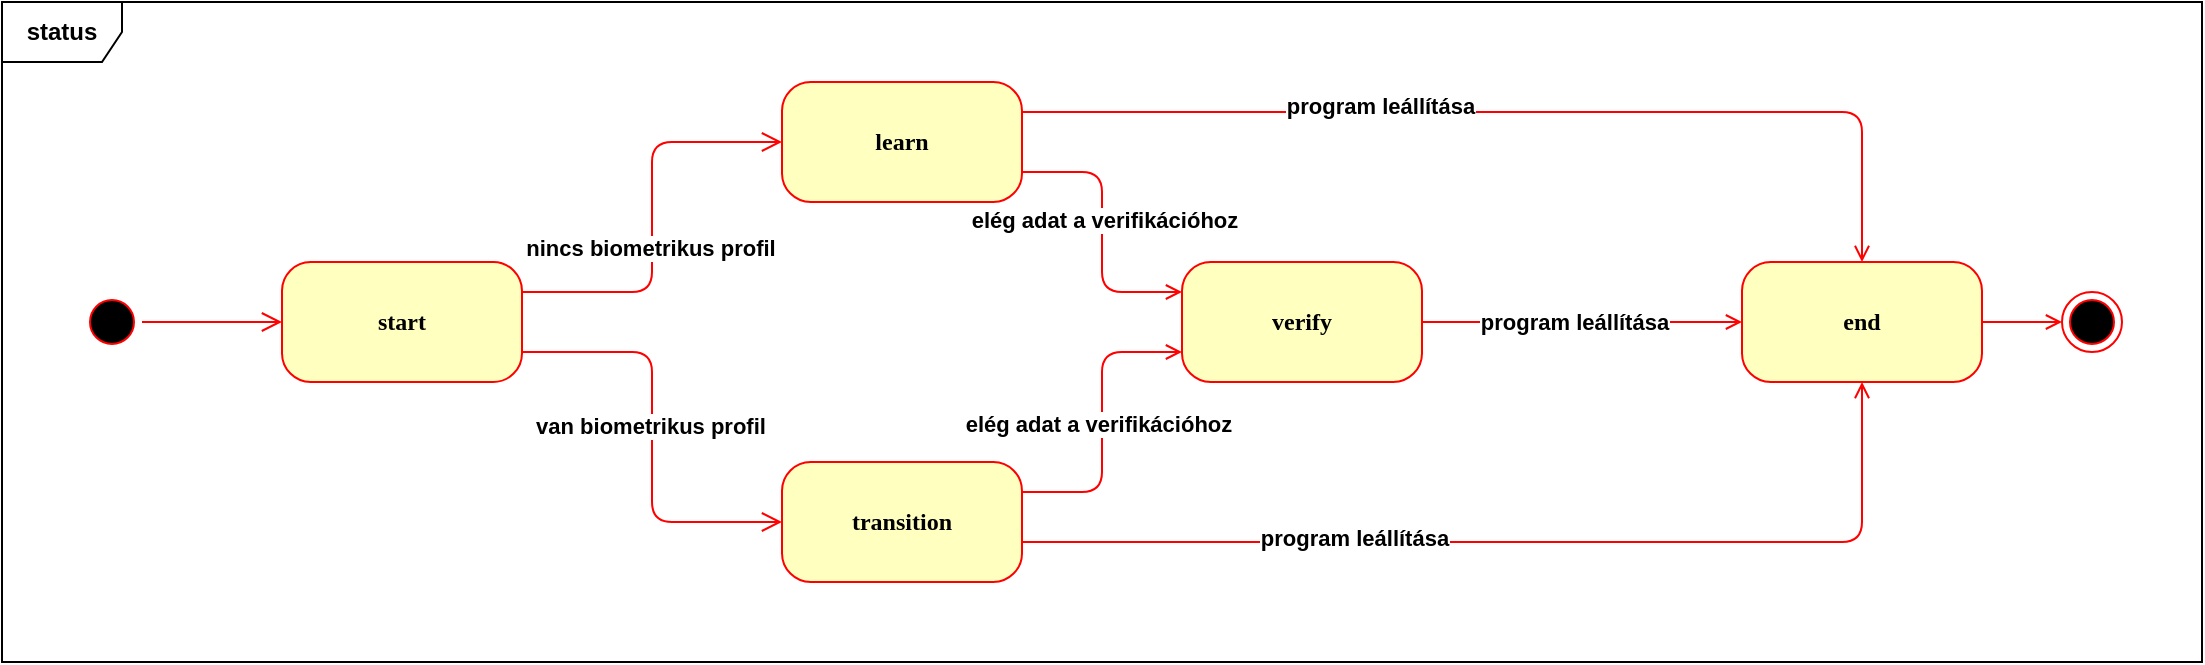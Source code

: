 <mxfile version="20.5.1" type="device"><diagram name="Page-1" id="58cdce13-f638-feb5-8d6f-7d28b1aa9fa0"><mxGraphModel dx="1185" dy="635" grid="1" gridSize="10" guides="1" tooltips="1" connect="1" arrows="1" fold="1" page="1" pageScale="1" pageWidth="1100" pageHeight="850" background="none" math="0" shadow="0"><root><mxCell id="0"/><mxCell id="1" parent="0"/><mxCell id="qIIQuy2UA3lITytWIDyx-5" value="&lt;span&gt;status&lt;/span&gt;" style="shape=umlFrame;whiteSpace=wrap;html=1;fontStyle=1" vertex="1" parent="1"><mxGeometry width="1100" height="330" as="geometry"/></mxCell><mxCell id="qIIQuy2UA3lITytWIDyx-25" value="end" style="rounded=1;whiteSpace=wrap;html=1;arcSize=24;fillColor=#ffffc0;strokeColor=#ff0000;shadow=0;comic=0;labelBackgroundColor=none;fontFamily=Verdana;fontSize=12;fontColor=#000000;align=center;fontStyle=1" vertex="1" parent="1"><mxGeometry x="870" y="130" width="120" height="60" as="geometry"/></mxCell><mxCell id="qIIQuy2UA3lITytWIDyx-6" style="edgeStyle=elbowEdgeStyle;html=1;labelBackgroundColor=none;endArrow=open;endSize=8;strokeColor=#ff0000;fontFamily=Verdana;fontSize=12;align=left;exitX=1;exitY=0.25;exitDx=0;exitDy=0;fontStyle=1" edge="1" parent="1" source="qIIQuy2UA3lITytWIDyx-7" target="qIIQuy2UA3lITytWIDyx-12"><mxGeometry relative="1" as="geometry"/></mxCell><mxCell id="qIIQuy2UA3lITytWIDyx-17" value="nincs biometrikus profil" style="edgeLabel;html=1;align=center;verticalAlign=middle;resizable=0;points=[];fontStyle=1" vertex="1" connectable="0" parent="qIIQuy2UA3lITytWIDyx-6"><mxGeometry x="-0.146" y="1" relative="1" as="geometry"><mxPoint as="offset"/></mxGeometry></mxCell><mxCell id="qIIQuy2UA3lITytWIDyx-7" value="start" style="rounded=1;whiteSpace=wrap;html=1;arcSize=24;fillColor=#ffffc0;strokeColor=#ff0000;shadow=0;comic=0;labelBackgroundColor=none;fontFamily=Verdana;fontSize=12;fontColor=#000000;align=center;fontStyle=1" vertex="1" parent="1"><mxGeometry x="140" y="130" width="120" height="60" as="geometry"/></mxCell><mxCell id="qIIQuy2UA3lITytWIDyx-8" value="" style="ellipse;html=1;shape=endState;fillColor=#000000;strokeColor=#ff0000;rounded=1;shadow=0;comic=0;labelBackgroundColor=none;fontFamily=Verdana;fontSize=12;fontColor=#000000;align=center;fontStyle=1" vertex="1" parent="1"><mxGeometry x="1030" y="145" width="30" height="30" as="geometry"/></mxCell><mxCell id="qIIQuy2UA3lITytWIDyx-9" style="edgeStyle=elbowEdgeStyle;html=1;labelBackgroundColor=none;endArrow=open;endSize=8;strokeColor=#ff0000;fontFamily=Verdana;fontSize=12;align=left;fontStyle=1" edge="1" parent="1" source="qIIQuy2UA3lITytWIDyx-10" target="qIIQuy2UA3lITytWIDyx-7"><mxGeometry relative="1" as="geometry"/></mxCell><mxCell id="qIIQuy2UA3lITytWIDyx-10" value="" style="ellipse;html=1;shape=startState;fillColor=#000000;strokeColor=#ff0000;rounded=1;shadow=0;comic=0;labelBackgroundColor=none;fontFamily=Verdana;fontSize=12;fontColor=#000000;align=center;direction=south;fontStyle=1" vertex="1" parent="1"><mxGeometry x="40" y="145" width="30" height="30" as="geometry"/></mxCell><mxCell id="qIIQuy2UA3lITytWIDyx-23" style="edgeStyle=orthogonalEdgeStyle;rounded=1;orthogonalLoop=1;jettySize=auto;html=1;entryX=0;entryY=0.25;entryDx=0;entryDy=0;strokeColor=#FF0000;endArrow=open;endFill=0;exitX=1;exitY=0.75;exitDx=0;exitDy=0;fontStyle=1" edge="1" parent="1" source="qIIQuy2UA3lITytWIDyx-12" target="qIIQuy2UA3lITytWIDyx-22"><mxGeometry relative="1" as="geometry"/></mxCell><mxCell id="qIIQuy2UA3lITytWIDyx-31" value="elég adat a verifikációhoz" style="edgeLabel;html=1;align=center;verticalAlign=middle;resizable=0;points=[];fontStyle=1" vertex="1" connectable="0" parent="qIIQuy2UA3lITytWIDyx-23"><mxGeometry x="-0.092" y="1" relative="1" as="geometry"><mxPoint as="offset"/></mxGeometry></mxCell><mxCell id="qIIQuy2UA3lITytWIDyx-27" style="edgeStyle=elbowEdgeStyle;rounded=1;orthogonalLoop=1;jettySize=auto;html=1;entryX=0.5;entryY=0;entryDx=0;entryDy=0;strokeColor=#FF0000;endArrow=open;endFill=0;exitX=1;exitY=0.25;exitDx=0;exitDy=0;fontStyle=1" edge="1" parent="1" source="qIIQuy2UA3lITytWIDyx-12" target="qIIQuy2UA3lITytWIDyx-25"><mxGeometry relative="1" as="geometry"><Array as="points"><mxPoint x="930" y="90"/></Array></mxGeometry></mxCell><mxCell id="qIIQuy2UA3lITytWIDyx-32" value="&lt;b&gt;program leállítása&lt;/b&gt;" style="edgeLabel;html=1;align=center;verticalAlign=middle;resizable=0;points=[];" vertex="1" connectable="0" parent="qIIQuy2UA3lITytWIDyx-27"><mxGeometry x="-0.278" y="3" relative="1" as="geometry"><mxPoint as="offset"/></mxGeometry></mxCell><mxCell id="qIIQuy2UA3lITytWIDyx-12" value="learn" style="rounded=1;whiteSpace=wrap;html=1;arcSize=24;fillColor=#ffffc0;strokeColor=#ff0000;shadow=0;comic=0;labelBackgroundColor=none;fontFamily=Verdana;fontSize=12;fontColor=#000000;align=center;fontStyle=1" vertex="1" parent="1"><mxGeometry x="390" y="40" width="120" height="60" as="geometry"/></mxCell><mxCell id="qIIQuy2UA3lITytWIDyx-24" style="rounded=1;orthogonalLoop=1;jettySize=auto;html=1;entryX=0;entryY=0.75;entryDx=0;entryDy=0;strokeColor=#FF0000;endArrow=open;endFill=0;edgeStyle=elbowEdgeStyle;exitX=1;exitY=0.25;exitDx=0;exitDy=0;fontStyle=1" edge="1" parent="1" source="qIIQuy2UA3lITytWIDyx-14" target="qIIQuy2UA3lITytWIDyx-22"><mxGeometry relative="1" as="geometry"/></mxCell><mxCell id="qIIQuy2UA3lITytWIDyx-30" value="elég adat a verifikációhoz" style="edgeLabel;html=1;align=center;verticalAlign=middle;resizable=0;points=[];fontStyle=1" vertex="1" connectable="0" parent="qIIQuy2UA3lITytWIDyx-24"><mxGeometry x="-0.068" y="2" relative="1" as="geometry"><mxPoint y="-4" as="offset"/></mxGeometry></mxCell><mxCell id="qIIQuy2UA3lITytWIDyx-28" style="edgeStyle=elbowEdgeStyle;rounded=1;orthogonalLoop=1;jettySize=auto;html=1;entryX=0.5;entryY=1;entryDx=0;entryDy=0;strokeColor=#FF0000;endArrow=open;endFill=0;fontStyle=1" edge="1" parent="1" source="qIIQuy2UA3lITytWIDyx-14" target="qIIQuy2UA3lITytWIDyx-25"><mxGeometry relative="1" as="geometry"><Array as="points"><mxPoint x="930" y="270"/><mxPoint x="560" y="270"/><mxPoint x="830" y="260"/><mxPoint x="740" y="260"/><mxPoint x="590" y="260"/><mxPoint x="830" y="250"/></Array></mxGeometry></mxCell><mxCell id="qIIQuy2UA3lITytWIDyx-35" value="&lt;b&gt;program leállítása&lt;/b&gt;" style="edgeLabel;html=1;align=center;verticalAlign=middle;resizable=0;points=[];" vertex="1" connectable="0" parent="qIIQuy2UA3lITytWIDyx-28"><mxGeometry x="-0.338" y="2" relative="1" as="geometry"><mxPoint as="offset"/></mxGeometry></mxCell><mxCell id="qIIQuy2UA3lITytWIDyx-14" value="transition" style="rounded=1;whiteSpace=wrap;html=1;arcSize=24;fillColor=#ffffc0;strokeColor=#ff0000;shadow=0;comic=0;labelBackgroundColor=none;fontFamily=Verdana;fontSize=12;fontColor=#000000;align=center;fontStyle=1" vertex="1" parent="1"><mxGeometry x="390" y="230" width="120" height="60" as="geometry"/></mxCell><mxCell id="qIIQuy2UA3lITytWIDyx-15" value="" style="edgeStyle=elbowEdgeStyle;html=1;labelBackgroundColor=none;endArrow=open;endSize=8;strokeColor=#ff0000;fontFamily=Verdana;fontSize=12;align=left;exitX=1;exitY=0.75;exitDx=0;exitDy=0;entryX=0;entryY=0.5;entryDx=0;entryDy=0;fontStyle=1" edge="1" parent="1" source="qIIQuy2UA3lITytWIDyx-7" target="qIIQuy2UA3lITytWIDyx-14"><mxGeometry x="0.026" y="-5" relative="1" as="geometry"><mxPoint x="270" y="170" as="sourcePoint"/><mxPoint x="400" y="100" as="targetPoint"/><mxPoint as="offset"/></mxGeometry></mxCell><mxCell id="qIIQuy2UA3lITytWIDyx-21" value="van biometrikus profil" style="edgeLabel;html=1;align=center;verticalAlign=middle;resizable=0;points=[];fontStyle=1" vertex="1" connectable="0" parent="qIIQuy2UA3lITytWIDyx-15"><mxGeometry x="-0.052" y="-1" relative="1" as="geometry"><mxPoint as="offset"/></mxGeometry></mxCell><mxCell id="qIIQuy2UA3lITytWIDyx-26" style="edgeStyle=elbowEdgeStyle;rounded=1;orthogonalLoop=1;jettySize=auto;html=1;entryX=0;entryY=0.5;entryDx=0;entryDy=0;strokeColor=#FF0000;endArrow=open;endFill=0;fontStyle=1" edge="1" parent="1" source="qIIQuy2UA3lITytWIDyx-22" target="qIIQuy2UA3lITytWIDyx-25"><mxGeometry relative="1" as="geometry"/></mxCell><mxCell id="qIIQuy2UA3lITytWIDyx-33" value="&lt;b&gt;program leállítása&lt;/b&gt;" style="edgeLabel;html=1;align=center;verticalAlign=middle;resizable=0;points=[];" vertex="1" connectable="0" parent="qIIQuy2UA3lITytWIDyx-26"><mxGeometry x="-0.396" relative="1" as="geometry"><mxPoint x="27" as="offset"/></mxGeometry></mxCell><mxCell id="qIIQuy2UA3lITytWIDyx-22" value="verify" style="rounded=1;whiteSpace=wrap;html=1;arcSize=24;fillColor=#ffffc0;strokeColor=#ff0000;shadow=0;comic=0;labelBackgroundColor=none;fontFamily=Verdana;fontSize=12;fontColor=#000000;align=center;fontStyle=1" vertex="1" parent="1"><mxGeometry x="590" y="130" width="120" height="60" as="geometry"/></mxCell><mxCell id="qIIQuy2UA3lITytWIDyx-29" style="edgeStyle=elbowEdgeStyle;rounded=1;orthogonalLoop=1;jettySize=auto;html=1;entryX=0;entryY=0.5;entryDx=0;entryDy=0;strokeColor=#FF0000;endArrow=open;endFill=0;fontStyle=1" edge="1" parent="1" source="qIIQuy2UA3lITytWIDyx-25" target="qIIQuy2UA3lITytWIDyx-8"><mxGeometry relative="1" as="geometry"/></mxCell></root></mxGraphModel></diagram></mxfile>